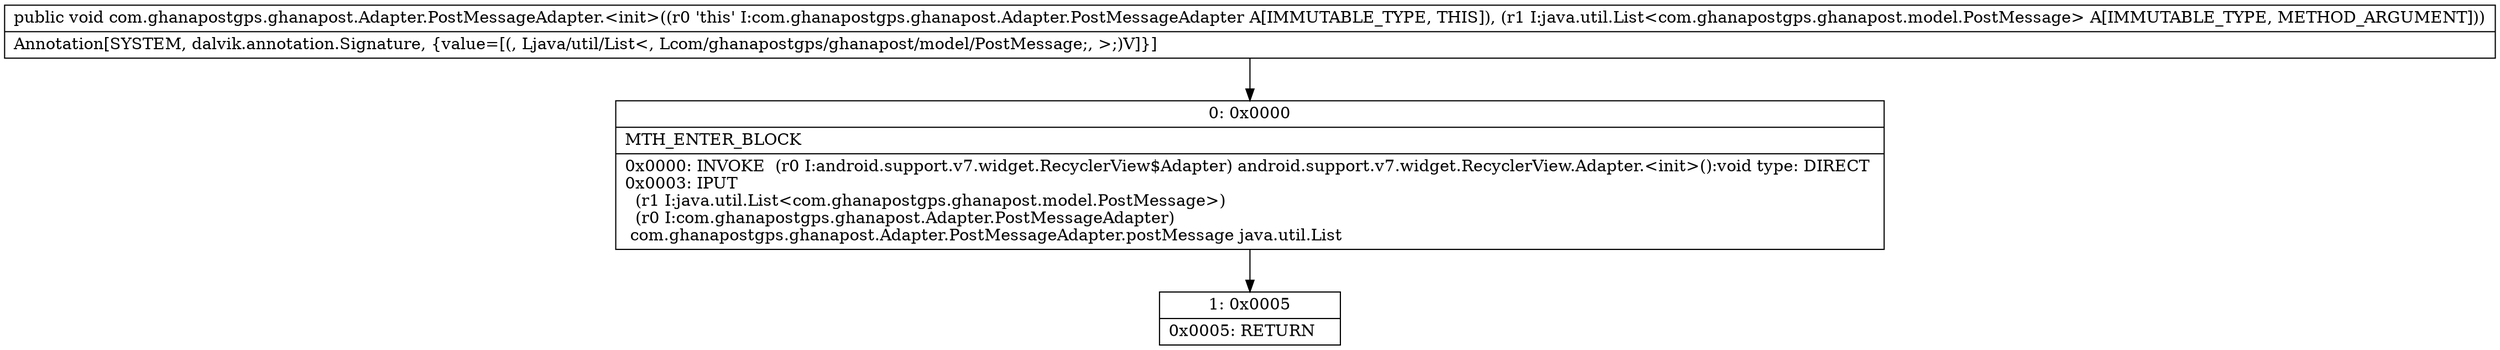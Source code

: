 digraph "CFG forcom.ghanapostgps.ghanapost.Adapter.PostMessageAdapter.\<init\>(Ljava\/util\/List;)V" {
Node_0 [shape=record,label="{0\:\ 0x0000|MTH_ENTER_BLOCK\l|0x0000: INVOKE  (r0 I:android.support.v7.widget.RecyclerView$Adapter) android.support.v7.widget.RecyclerView.Adapter.\<init\>():void type: DIRECT \l0x0003: IPUT  \l  (r1 I:java.util.List\<com.ghanapostgps.ghanapost.model.PostMessage\>)\l  (r0 I:com.ghanapostgps.ghanapost.Adapter.PostMessageAdapter)\l com.ghanapostgps.ghanapost.Adapter.PostMessageAdapter.postMessage java.util.List \l}"];
Node_1 [shape=record,label="{1\:\ 0x0005|0x0005: RETURN   \l}"];
MethodNode[shape=record,label="{public void com.ghanapostgps.ghanapost.Adapter.PostMessageAdapter.\<init\>((r0 'this' I:com.ghanapostgps.ghanapost.Adapter.PostMessageAdapter A[IMMUTABLE_TYPE, THIS]), (r1 I:java.util.List\<com.ghanapostgps.ghanapost.model.PostMessage\> A[IMMUTABLE_TYPE, METHOD_ARGUMENT]))  | Annotation[SYSTEM, dalvik.annotation.Signature, \{value=[(, Ljava\/util\/List\<, Lcom\/ghanapostgps\/ghanapost\/model\/PostMessage;, \>;)V]\}]\l}"];
MethodNode -> Node_0;
Node_0 -> Node_1;
}

